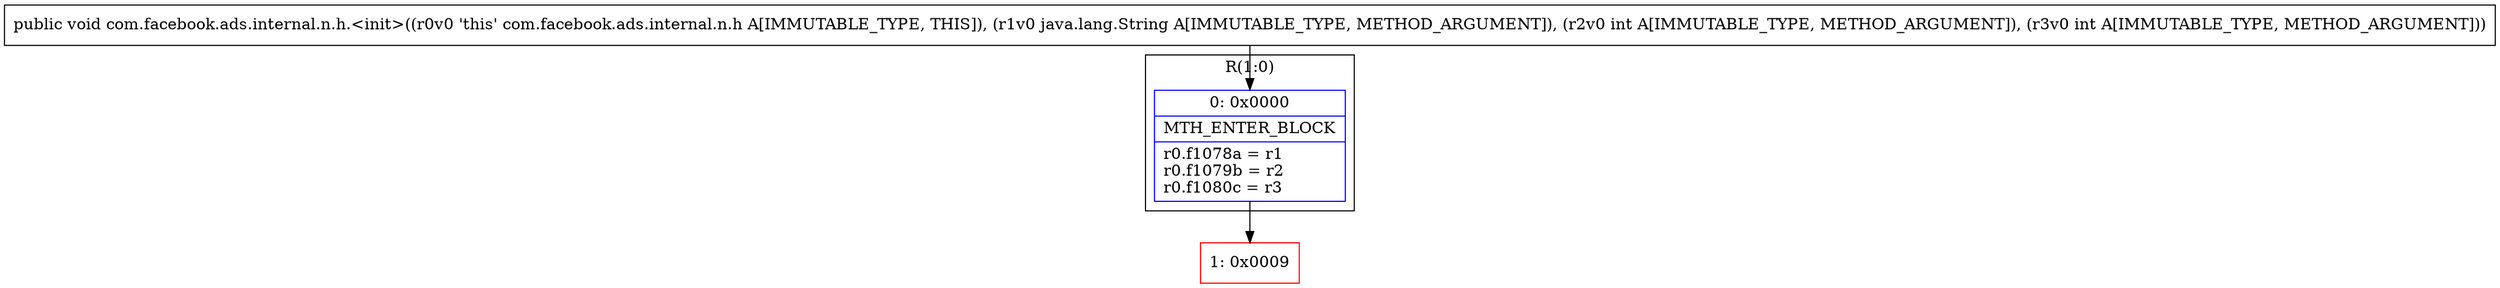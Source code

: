 digraph "CFG forcom.facebook.ads.internal.n.h.\<init\>(Ljava\/lang\/String;II)V" {
subgraph cluster_Region_1621751941 {
label = "R(1:0)";
node [shape=record,color=blue];
Node_0 [shape=record,label="{0\:\ 0x0000|MTH_ENTER_BLOCK\l|r0.f1078a = r1\lr0.f1079b = r2\lr0.f1080c = r3\l}"];
}
Node_1 [shape=record,color=red,label="{1\:\ 0x0009}"];
MethodNode[shape=record,label="{public void com.facebook.ads.internal.n.h.\<init\>((r0v0 'this' com.facebook.ads.internal.n.h A[IMMUTABLE_TYPE, THIS]), (r1v0 java.lang.String A[IMMUTABLE_TYPE, METHOD_ARGUMENT]), (r2v0 int A[IMMUTABLE_TYPE, METHOD_ARGUMENT]), (r3v0 int A[IMMUTABLE_TYPE, METHOD_ARGUMENT])) }"];
MethodNode -> Node_0;
Node_0 -> Node_1;
}

